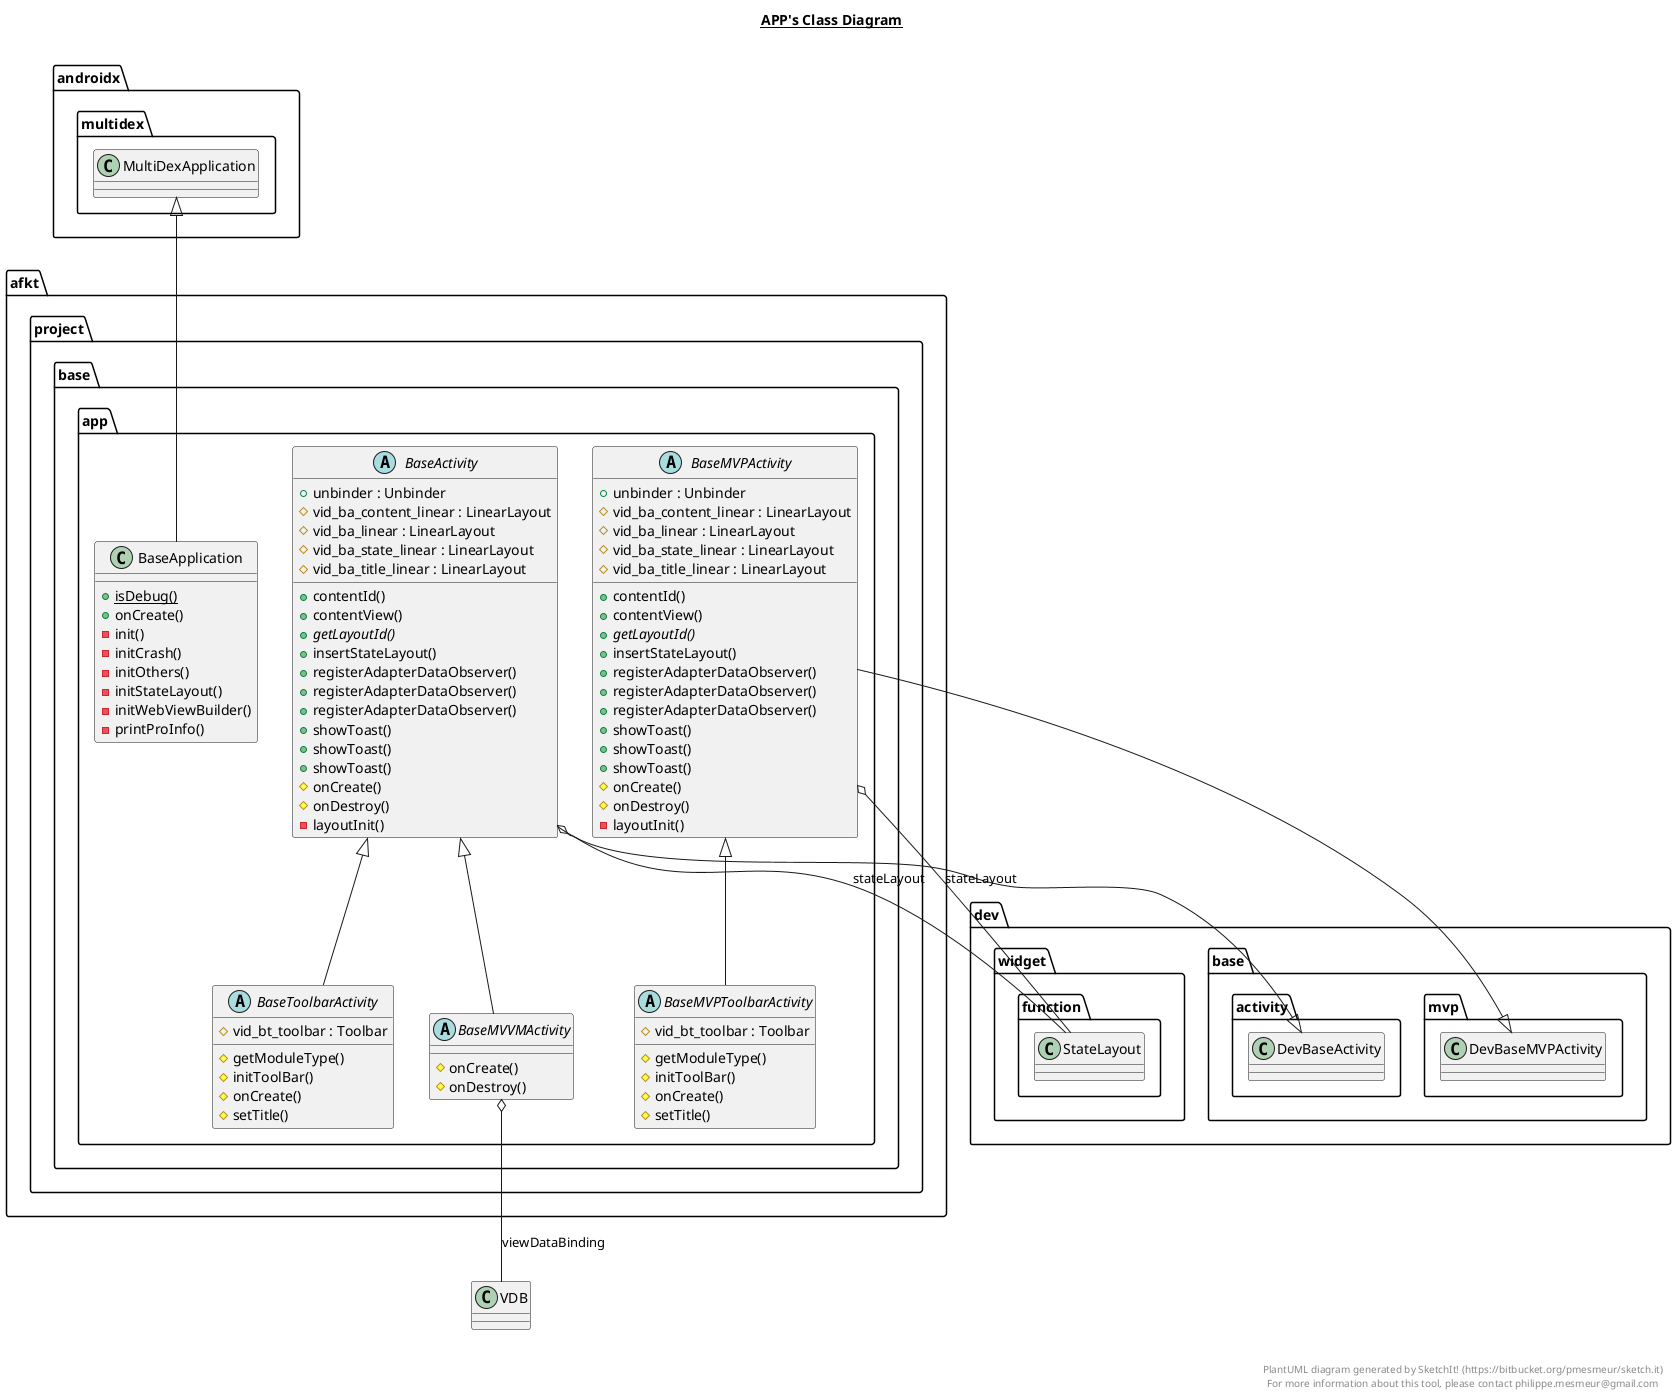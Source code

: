 @startuml

title __APP's Class Diagram__\n

  namespace afkt.project {
    namespace base.app {
      abstract class afkt.project.base.app.BaseActivity {
          + unbinder : Unbinder
          # vid_ba_content_linear : LinearLayout
          # vid_ba_linear : LinearLayout
          # vid_ba_state_linear : LinearLayout
          # vid_ba_title_linear : LinearLayout
          + contentId()
          + contentView()
          {abstract} + getLayoutId()
          + insertStateLayout()
          + registerAdapterDataObserver()
          + registerAdapterDataObserver()
          + registerAdapterDataObserver()
          + showToast()
          + showToast()
          + showToast()
          # onCreate()
          # onDestroy()
          - layoutInit()
      }
    }
  }
  

  namespace afkt.project {
    namespace base.app {
      class afkt.project.base.app.BaseApplication {
          {static} + isDebug()
          + onCreate()
          - init()
          - initCrash()
          - initOthers()
          - initStateLayout()
          - initWebViewBuilder()
          - printProInfo()
      }
    }
  }
  

  namespace afkt.project {
    namespace base.app {
      abstract class afkt.project.base.app.BaseMVPActivity {
          + unbinder : Unbinder
          # vid_ba_content_linear : LinearLayout
          # vid_ba_linear : LinearLayout
          # vid_ba_state_linear : LinearLayout
          # vid_ba_title_linear : LinearLayout
          + contentId()
          + contentView()
          {abstract} + getLayoutId()
          + insertStateLayout()
          + registerAdapterDataObserver()
          + registerAdapterDataObserver()
          + registerAdapterDataObserver()
          + showToast()
          + showToast()
          + showToast()
          # onCreate()
          # onDestroy()
          - layoutInit()
      }
    }
  }
  

  namespace afkt.project {
    namespace base.app {
      abstract class afkt.project.base.app.BaseMVPToolbarActivity {
          # vid_bt_toolbar : Toolbar
          # getModuleType()
          # initToolBar()
          # onCreate()
          # setTitle()
      }
    }
  }
  

  namespace afkt.project {
    namespace base.app {
      abstract class afkt.project.base.app.BaseMVVMActivity {
          # onCreate()
          # onDestroy()
      }
    }
  }
  

  namespace afkt.project {
    namespace base.app {
      abstract class afkt.project.base.app.BaseToolbarActivity {
          # vid_bt_toolbar : Toolbar
          # getModuleType()
          # initToolBar()
          # onCreate()
          # setTitle()
      }
    }
  }
  

  afkt.project.base.app.BaseActivity -up-|> dev.base.activity.DevBaseActivity
  afkt.project.base.app.BaseActivity o-- dev.widget.function.StateLayout : stateLayout
  afkt.project.base.app.BaseApplication -up-|> androidx.multidex.MultiDexApplication
  afkt.project.base.app.BaseMVPActivity -up-|> dev.base.mvp.DevBaseMVPActivity
  afkt.project.base.app.BaseMVPActivity o-- dev.widget.function.StateLayout : stateLayout
  afkt.project.base.app.BaseMVPToolbarActivity -up-|> afkt.project.base.app.BaseMVPActivity
  afkt.project.base.app.BaseMVVMActivity -up-|> afkt.project.base.app.BaseActivity
  afkt.project.base.app.BaseMVVMActivity o-- VDB : viewDataBinding
  afkt.project.base.app.BaseToolbarActivity -up-|> afkt.project.base.app.BaseActivity


right footer


PlantUML diagram generated by SketchIt! (https://bitbucket.org/pmesmeur/sketch.it)
For more information about this tool, please contact philippe.mesmeur@gmail.com
endfooter

@enduml
